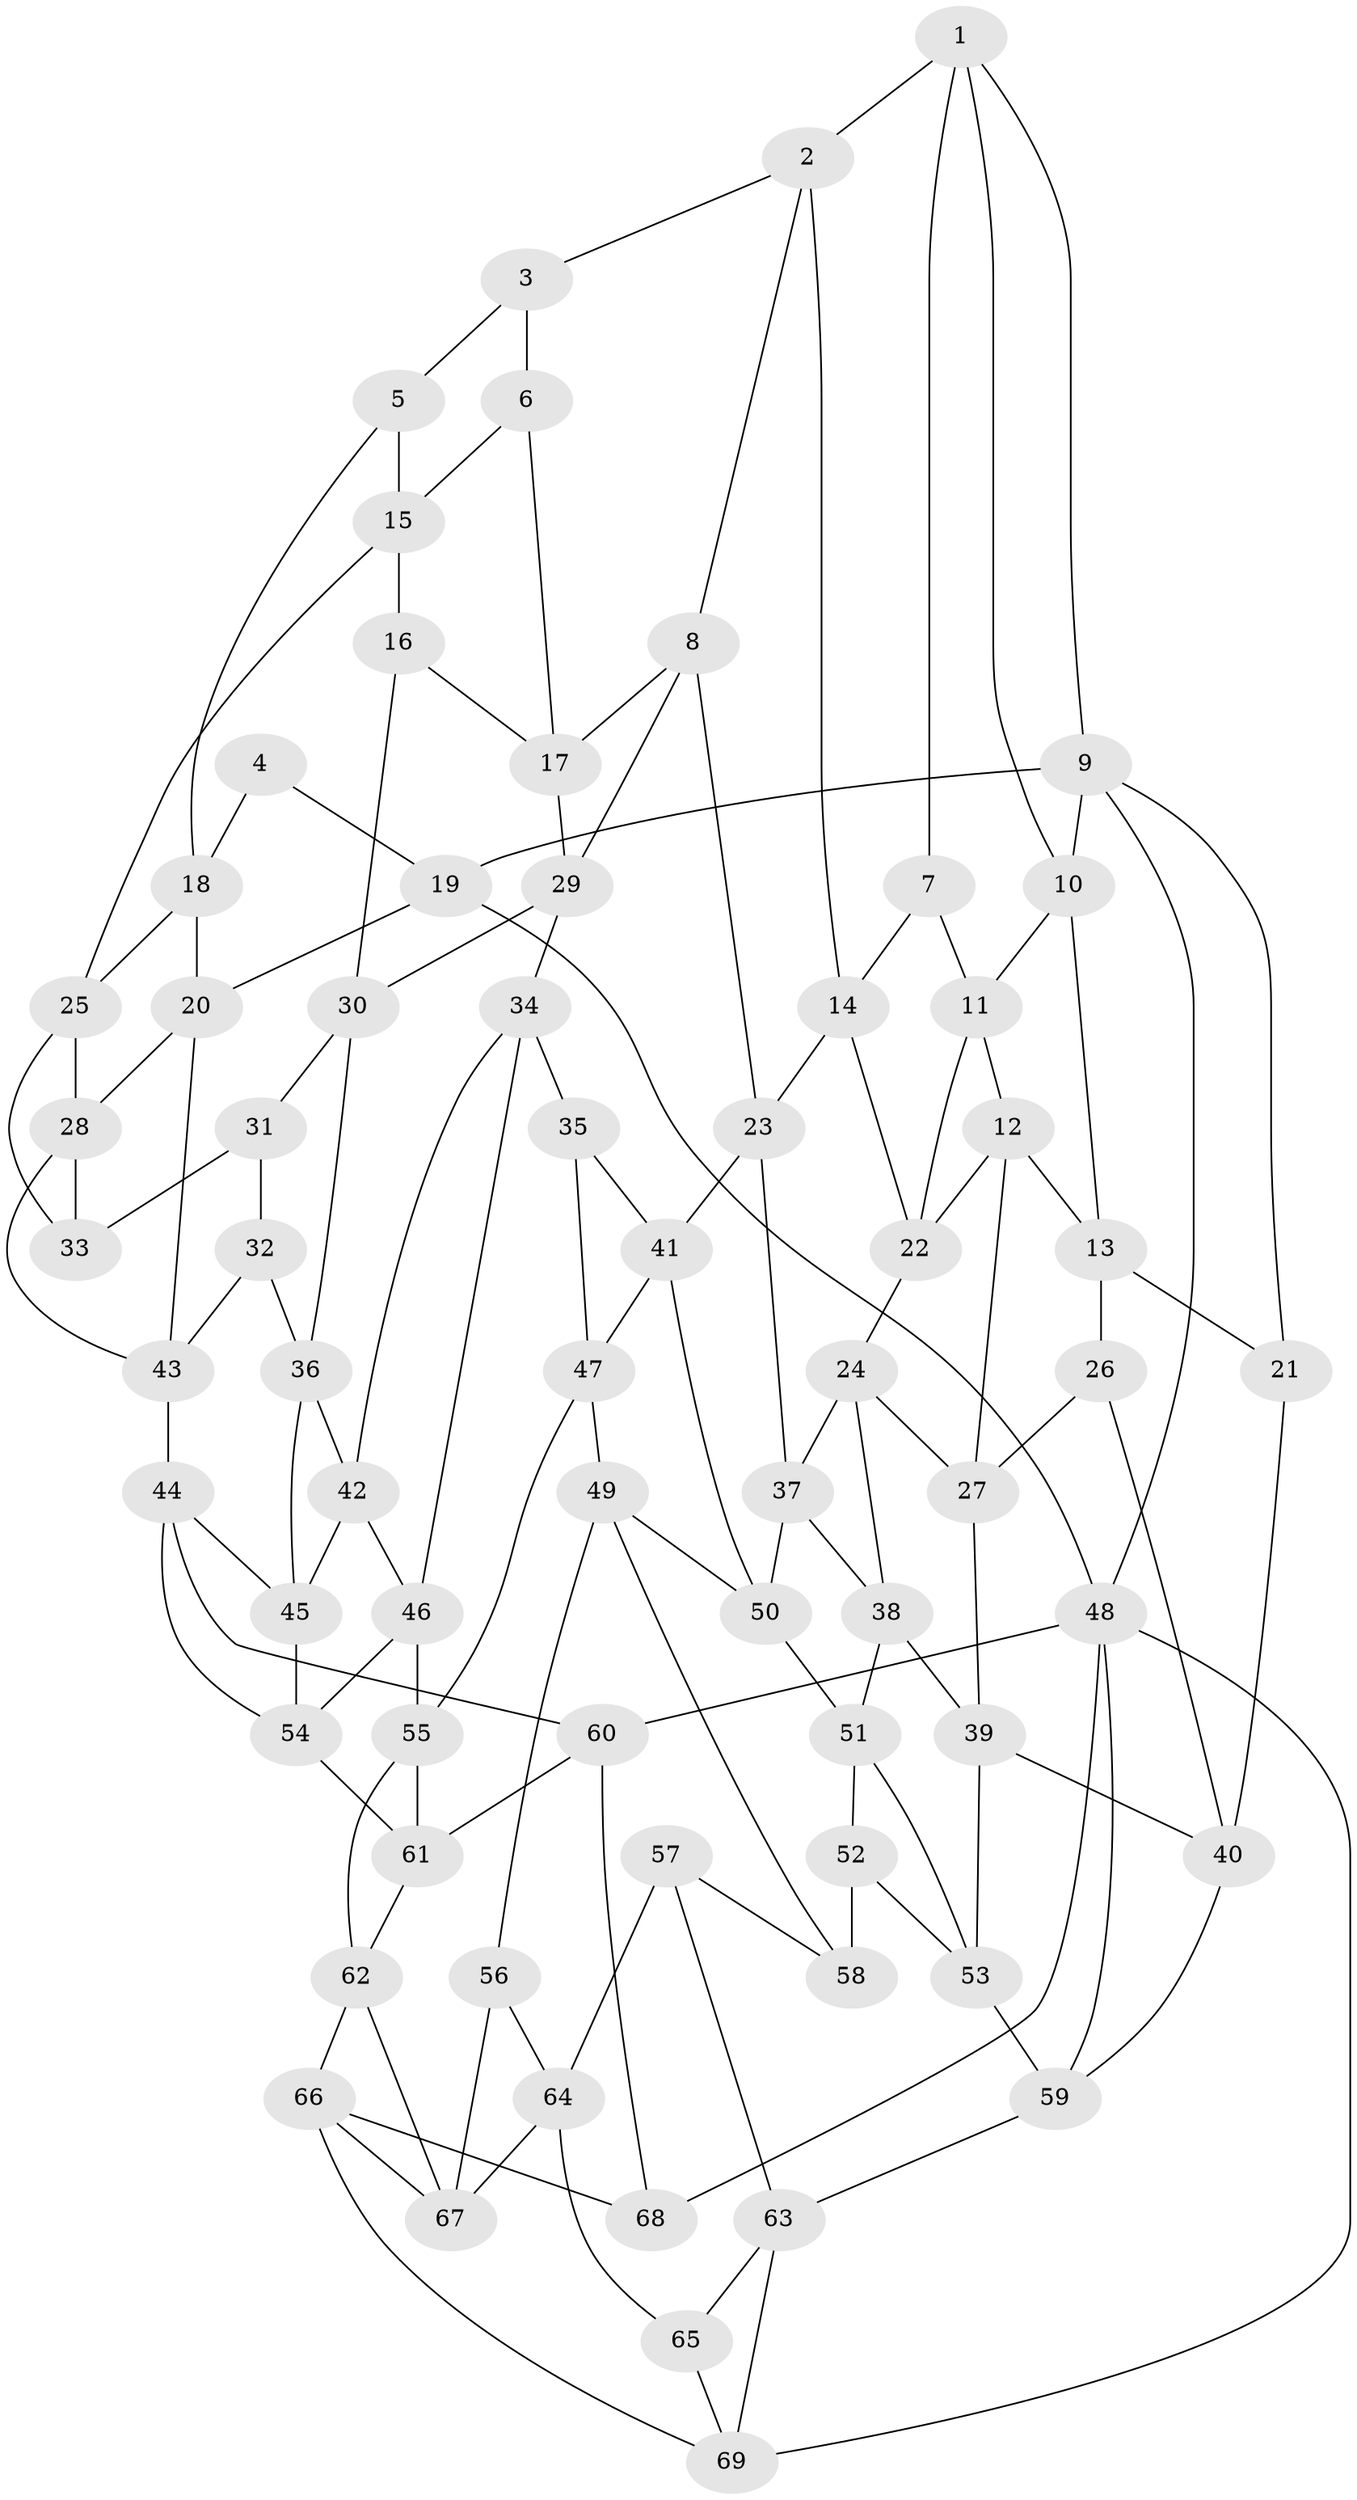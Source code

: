 // original degree distribution, {3: 0.014492753623188406, 6: 0.2318840579710145, 4: 0.2463768115942029, 5: 0.5072463768115942}
// Generated by graph-tools (version 1.1) at 2025/51/03/09/25 03:51:03]
// undirected, 69 vertices, 130 edges
graph export_dot {
graph [start="1"]
  node [color=gray90,style=filled];
  1;
  2;
  3;
  4;
  5;
  6;
  7;
  8;
  9;
  10;
  11;
  12;
  13;
  14;
  15;
  16;
  17;
  18;
  19;
  20;
  21;
  22;
  23;
  24;
  25;
  26;
  27;
  28;
  29;
  30;
  31;
  32;
  33;
  34;
  35;
  36;
  37;
  38;
  39;
  40;
  41;
  42;
  43;
  44;
  45;
  46;
  47;
  48;
  49;
  50;
  51;
  52;
  53;
  54;
  55;
  56;
  57;
  58;
  59;
  60;
  61;
  62;
  63;
  64;
  65;
  66;
  67;
  68;
  69;
  1 -- 2 [weight=1.0];
  1 -- 7 [weight=1.0];
  1 -- 9 [weight=1.0];
  1 -- 10 [weight=1.0];
  2 -- 3 [weight=1.0];
  2 -- 8 [weight=1.0];
  2 -- 14 [weight=1.0];
  3 -- 5 [weight=1.0];
  3 -- 6 [weight=1.0];
  4 -- 18 [weight=1.0];
  4 -- 19 [weight=2.0];
  5 -- 15 [weight=1.0];
  5 -- 18 [weight=1.0];
  6 -- 15 [weight=1.0];
  6 -- 17 [weight=1.0];
  7 -- 11 [weight=1.0];
  7 -- 14 [weight=1.0];
  8 -- 17 [weight=1.0];
  8 -- 23 [weight=1.0];
  8 -- 29 [weight=1.0];
  9 -- 10 [weight=1.0];
  9 -- 19 [weight=1.0];
  9 -- 21 [weight=1.0];
  9 -- 48 [weight=1.0];
  10 -- 11 [weight=1.0];
  10 -- 13 [weight=1.0];
  11 -- 12 [weight=1.0];
  11 -- 22 [weight=1.0];
  12 -- 13 [weight=1.0];
  12 -- 22 [weight=1.0];
  12 -- 27 [weight=1.0];
  13 -- 21 [weight=1.0];
  13 -- 26 [weight=1.0];
  14 -- 22 [weight=1.0];
  14 -- 23 [weight=1.0];
  15 -- 16 [weight=1.0];
  15 -- 25 [weight=1.0];
  16 -- 17 [weight=1.0];
  16 -- 30 [weight=1.0];
  17 -- 29 [weight=1.0];
  18 -- 20 [weight=1.0];
  18 -- 25 [weight=1.0];
  19 -- 20 [weight=1.0];
  19 -- 48 [weight=1.0];
  20 -- 28 [weight=1.0];
  20 -- 43 [weight=1.0];
  21 -- 40 [weight=1.0];
  22 -- 24 [weight=1.0];
  23 -- 37 [weight=1.0];
  23 -- 41 [weight=1.0];
  24 -- 27 [weight=1.0];
  24 -- 37 [weight=1.0];
  24 -- 38 [weight=1.0];
  25 -- 28 [weight=1.0];
  25 -- 33 [weight=1.0];
  26 -- 27 [weight=1.0];
  26 -- 40 [weight=1.0];
  27 -- 39 [weight=1.0];
  28 -- 33 [weight=1.0];
  28 -- 43 [weight=1.0];
  29 -- 30 [weight=1.0];
  29 -- 34 [weight=1.0];
  30 -- 31 [weight=1.0];
  30 -- 36 [weight=1.0];
  31 -- 32 [weight=1.0];
  31 -- 33 [weight=2.0];
  32 -- 36 [weight=1.0];
  32 -- 43 [weight=1.0];
  34 -- 35 [weight=1.0];
  34 -- 42 [weight=1.0];
  34 -- 46 [weight=1.0];
  35 -- 41 [weight=1.0];
  35 -- 47 [weight=1.0];
  36 -- 42 [weight=1.0];
  36 -- 45 [weight=1.0];
  37 -- 38 [weight=1.0];
  37 -- 50 [weight=1.0];
  38 -- 39 [weight=1.0];
  38 -- 51 [weight=1.0];
  39 -- 40 [weight=1.0];
  39 -- 53 [weight=1.0];
  40 -- 59 [weight=1.0];
  41 -- 47 [weight=1.0];
  41 -- 50 [weight=1.0];
  42 -- 45 [weight=1.0];
  42 -- 46 [weight=1.0];
  43 -- 44 [weight=1.0];
  44 -- 45 [weight=1.0];
  44 -- 54 [weight=1.0];
  44 -- 60 [weight=1.0];
  45 -- 54 [weight=1.0];
  46 -- 54 [weight=1.0];
  46 -- 55 [weight=1.0];
  47 -- 49 [weight=1.0];
  47 -- 55 [weight=1.0];
  48 -- 59 [weight=1.0];
  48 -- 60 [weight=1.0];
  48 -- 68 [weight=1.0];
  48 -- 69 [weight=1.0];
  49 -- 50 [weight=1.0];
  49 -- 56 [weight=1.0];
  49 -- 58 [weight=1.0];
  50 -- 51 [weight=1.0];
  51 -- 52 [weight=1.0];
  51 -- 53 [weight=1.0];
  52 -- 53 [weight=1.0];
  52 -- 58 [weight=2.0];
  53 -- 59 [weight=1.0];
  54 -- 61 [weight=1.0];
  55 -- 61 [weight=1.0];
  55 -- 62 [weight=1.0];
  56 -- 64 [weight=1.0];
  56 -- 67 [weight=1.0];
  57 -- 58 [weight=1.0];
  57 -- 63 [weight=1.0];
  57 -- 64 [weight=1.0];
  59 -- 63 [weight=1.0];
  60 -- 61 [weight=1.0];
  60 -- 68 [weight=1.0];
  61 -- 62 [weight=1.0];
  62 -- 66 [weight=1.0];
  62 -- 67 [weight=1.0];
  63 -- 65 [weight=1.0];
  63 -- 69 [weight=1.0];
  64 -- 65 [weight=1.0];
  64 -- 67 [weight=1.0];
  65 -- 69 [weight=1.0];
  66 -- 67 [weight=1.0];
  66 -- 68 [weight=1.0];
  66 -- 69 [weight=1.0];
}
